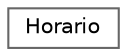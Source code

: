 digraph "Graphical Class Hierarchy"
{
 // LATEX_PDF_SIZE
  bgcolor="transparent";
  edge [fontname=Helvetica,fontsize=10,labelfontname=Helvetica,labelfontsize=10];
  node [fontname=Helvetica,fontsize=10,shape=box,height=0.2,width=0.4];
  rankdir="LR";
  Node0 [id="Node000000",label="Horario",height=0.2,width=0.4,color="grey40", fillcolor="white", style="filled",URL="$class_horario.html",tooltip="Classe que representa um Horario, contendo informações de data e hora."];
}
